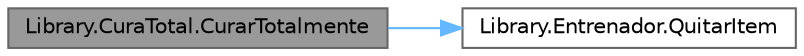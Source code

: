 digraph "Library.CuraTotal.CurarTotalmente"
{
 // INTERACTIVE_SVG=YES
 // LATEX_PDF_SIZE
  bgcolor="transparent";
  edge [fontname=Helvetica,fontsize=10,labelfontname=Helvetica,labelfontsize=10];
  node [fontname=Helvetica,fontsize=10,shape=box,height=0.2,width=0.4];
  rankdir="LR";
  Node1 [id="Node000001",label="Library.CuraTotal.CurarTotalmente",height=0.2,width=0.4,color="gray40", fillcolor="grey60", style="filled", fontcolor="black",tooltip="Cura a un Pokémon de los efectos de ataques especiales."];
  Node1 -> Node2 [id="edge1_Node000001_Node000002",color="steelblue1",style="solid",tooltip=" "];
  Node2 [id="Node000002",label="Library.Entrenador.QuitarItem",height=0.2,width=0.4,color="grey40", fillcolor="white", style="filled",URL="$classLibrary_1_1Entrenador.html#aaf91b2a3c57e8e2f0f3128e74e1b561a",tooltip="Quita un item del catálogo del entrenador."];
}
